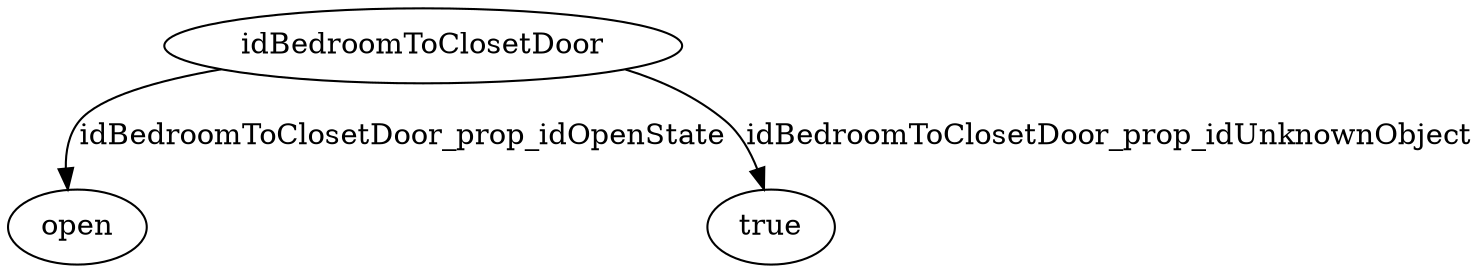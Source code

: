 strict digraph  {
idBedroomToClosetDoor [node_type=entity_node, root=root];
open;
true;
idBedroomToClosetDoor -> open  [edge_type=property, label=idBedroomToClosetDoor_prop_idOpenState];
idBedroomToClosetDoor -> true  [edge_type=property, label=idBedroomToClosetDoor_prop_idUnknownObject];
}
